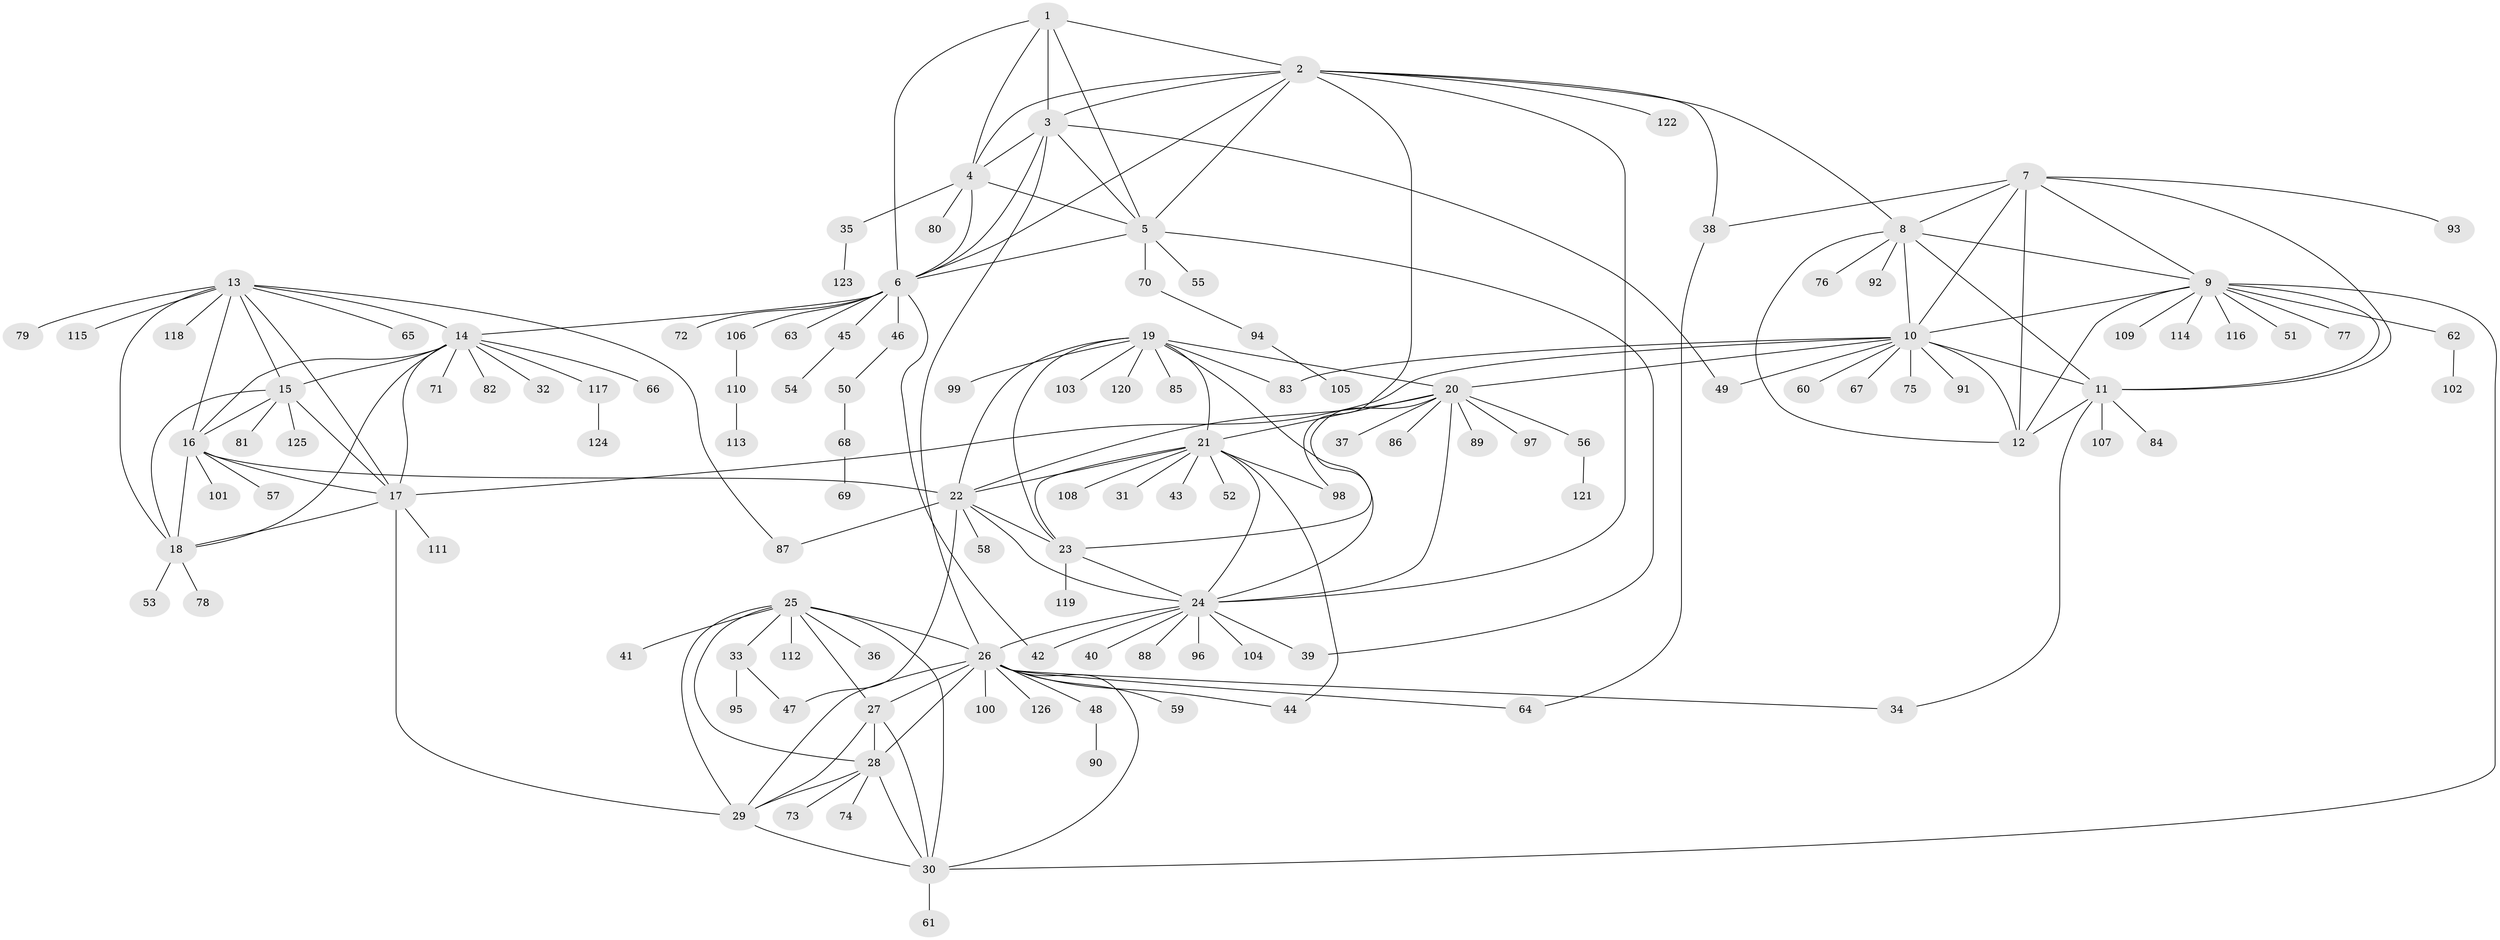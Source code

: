 // Generated by graph-tools (version 1.1) at 2025/50/03/09/25 03:50:30]
// undirected, 126 vertices, 192 edges
graph export_dot {
graph [start="1"]
  node [color=gray90,style=filled];
  1;
  2;
  3;
  4;
  5;
  6;
  7;
  8;
  9;
  10;
  11;
  12;
  13;
  14;
  15;
  16;
  17;
  18;
  19;
  20;
  21;
  22;
  23;
  24;
  25;
  26;
  27;
  28;
  29;
  30;
  31;
  32;
  33;
  34;
  35;
  36;
  37;
  38;
  39;
  40;
  41;
  42;
  43;
  44;
  45;
  46;
  47;
  48;
  49;
  50;
  51;
  52;
  53;
  54;
  55;
  56;
  57;
  58;
  59;
  60;
  61;
  62;
  63;
  64;
  65;
  66;
  67;
  68;
  69;
  70;
  71;
  72;
  73;
  74;
  75;
  76;
  77;
  78;
  79;
  80;
  81;
  82;
  83;
  84;
  85;
  86;
  87;
  88;
  89;
  90;
  91;
  92;
  93;
  94;
  95;
  96;
  97;
  98;
  99;
  100;
  101;
  102;
  103;
  104;
  105;
  106;
  107;
  108;
  109;
  110;
  111;
  112;
  113;
  114;
  115;
  116;
  117;
  118;
  119;
  120;
  121;
  122;
  123;
  124;
  125;
  126;
  1 -- 2;
  1 -- 3;
  1 -- 4;
  1 -- 5;
  1 -- 6;
  2 -- 3;
  2 -- 4;
  2 -- 5;
  2 -- 6;
  2 -- 8;
  2 -- 24;
  2 -- 38;
  2 -- 98;
  2 -- 122;
  3 -- 4;
  3 -- 5;
  3 -- 6;
  3 -- 26;
  3 -- 49;
  4 -- 5;
  4 -- 6;
  4 -- 35;
  4 -- 80;
  5 -- 6;
  5 -- 39;
  5 -- 55;
  5 -- 70;
  6 -- 14;
  6 -- 42;
  6 -- 45;
  6 -- 46;
  6 -- 63;
  6 -- 72;
  6 -- 106;
  7 -- 8;
  7 -- 9;
  7 -- 10;
  7 -- 11;
  7 -- 12;
  7 -- 38;
  7 -- 93;
  8 -- 9;
  8 -- 10;
  8 -- 11;
  8 -- 12;
  8 -- 76;
  8 -- 92;
  9 -- 10;
  9 -- 11;
  9 -- 12;
  9 -- 30;
  9 -- 51;
  9 -- 62;
  9 -- 77;
  9 -- 109;
  9 -- 114;
  9 -- 116;
  10 -- 11;
  10 -- 12;
  10 -- 17;
  10 -- 20;
  10 -- 49;
  10 -- 60;
  10 -- 67;
  10 -- 75;
  10 -- 83;
  10 -- 91;
  11 -- 12;
  11 -- 34;
  11 -- 84;
  11 -- 107;
  13 -- 14;
  13 -- 15;
  13 -- 16;
  13 -- 17;
  13 -- 18;
  13 -- 65;
  13 -- 79;
  13 -- 87;
  13 -- 115;
  13 -- 118;
  14 -- 15;
  14 -- 16;
  14 -- 17;
  14 -- 18;
  14 -- 32;
  14 -- 66;
  14 -- 71;
  14 -- 82;
  14 -- 117;
  15 -- 16;
  15 -- 17;
  15 -- 18;
  15 -- 81;
  15 -- 125;
  16 -- 17;
  16 -- 18;
  16 -- 22;
  16 -- 57;
  16 -- 101;
  17 -- 18;
  17 -- 29;
  17 -- 111;
  18 -- 53;
  18 -- 78;
  19 -- 20;
  19 -- 21;
  19 -- 22;
  19 -- 23;
  19 -- 24;
  19 -- 83;
  19 -- 85;
  19 -- 99;
  19 -- 103;
  19 -- 120;
  20 -- 21;
  20 -- 22;
  20 -- 23;
  20 -- 24;
  20 -- 37;
  20 -- 56;
  20 -- 86;
  20 -- 89;
  20 -- 97;
  21 -- 22;
  21 -- 23;
  21 -- 24;
  21 -- 31;
  21 -- 43;
  21 -- 44;
  21 -- 52;
  21 -- 98;
  21 -- 108;
  22 -- 23;
  22 -- 24;
  22 -- 47;
  22 -- 58;
  22 -- 87;
  23 -- 24;
  23 -- 119;
  24 -- 26;
  24 -- 39;
  24 -- 40;
  24 -- 42;
  24 -- 88;
  24 -- 96;
  24 -- 104;
  25 -- 26;
  25 -- 27;
  25 -- 28;
  25 -- 29;
  25 -- 30;
  25 -- 33;
  25 -- 36;
  25 -- 41;
  25 -- 112;
  26 -- 27;
  26 -- 28;
  26 -- 29;
  26 -- 30;
  26 -- 34;
  26 -- 44;
  26 -- 48;
  26 -- 59;
  26 -- 64;
  26 -- 100;
  26 -- 126;
  27 -- 28;
  27 -- 29;
  27 -- 30;
  28 -- 29;
  28 -- 30;
  28 -- 73;
  28 -- 74;
  29 -- 30;
  30 -- 61;
  33 -- 47;
  33 -- 95;
  35 -- 123;
  38 -- 64;
  45 -- 54;
  46 -- 50;
  48 -- 90;
  50 -- 68;
  56 -- 121;
  62 -- 102;
  68 -- 69;
  70 -- 94;
  94 -- 105;
  106 -- 110;
  110 -- 113;
  117 -- 124;
}
